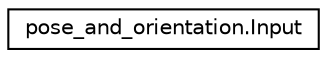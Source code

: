 digraph "Graphical Class Hierarchy"
{
 // LATEX_PDF_SIZE
  edge [fontname="Helvetica",fontsize="10",labelfontname="Helvetica",labelfontsize="10"];
  node [fontname="Helvetica",fontsize="10",shape=record];
  rankdir="LR";
  Node0 [label="pose_and_orientation.Input",height=0.2,width=0.4,color="black", fillcolor="white", style="filled",URL="$classpose__and__orientation_1_1Input.html",tooltip=" "];
}
